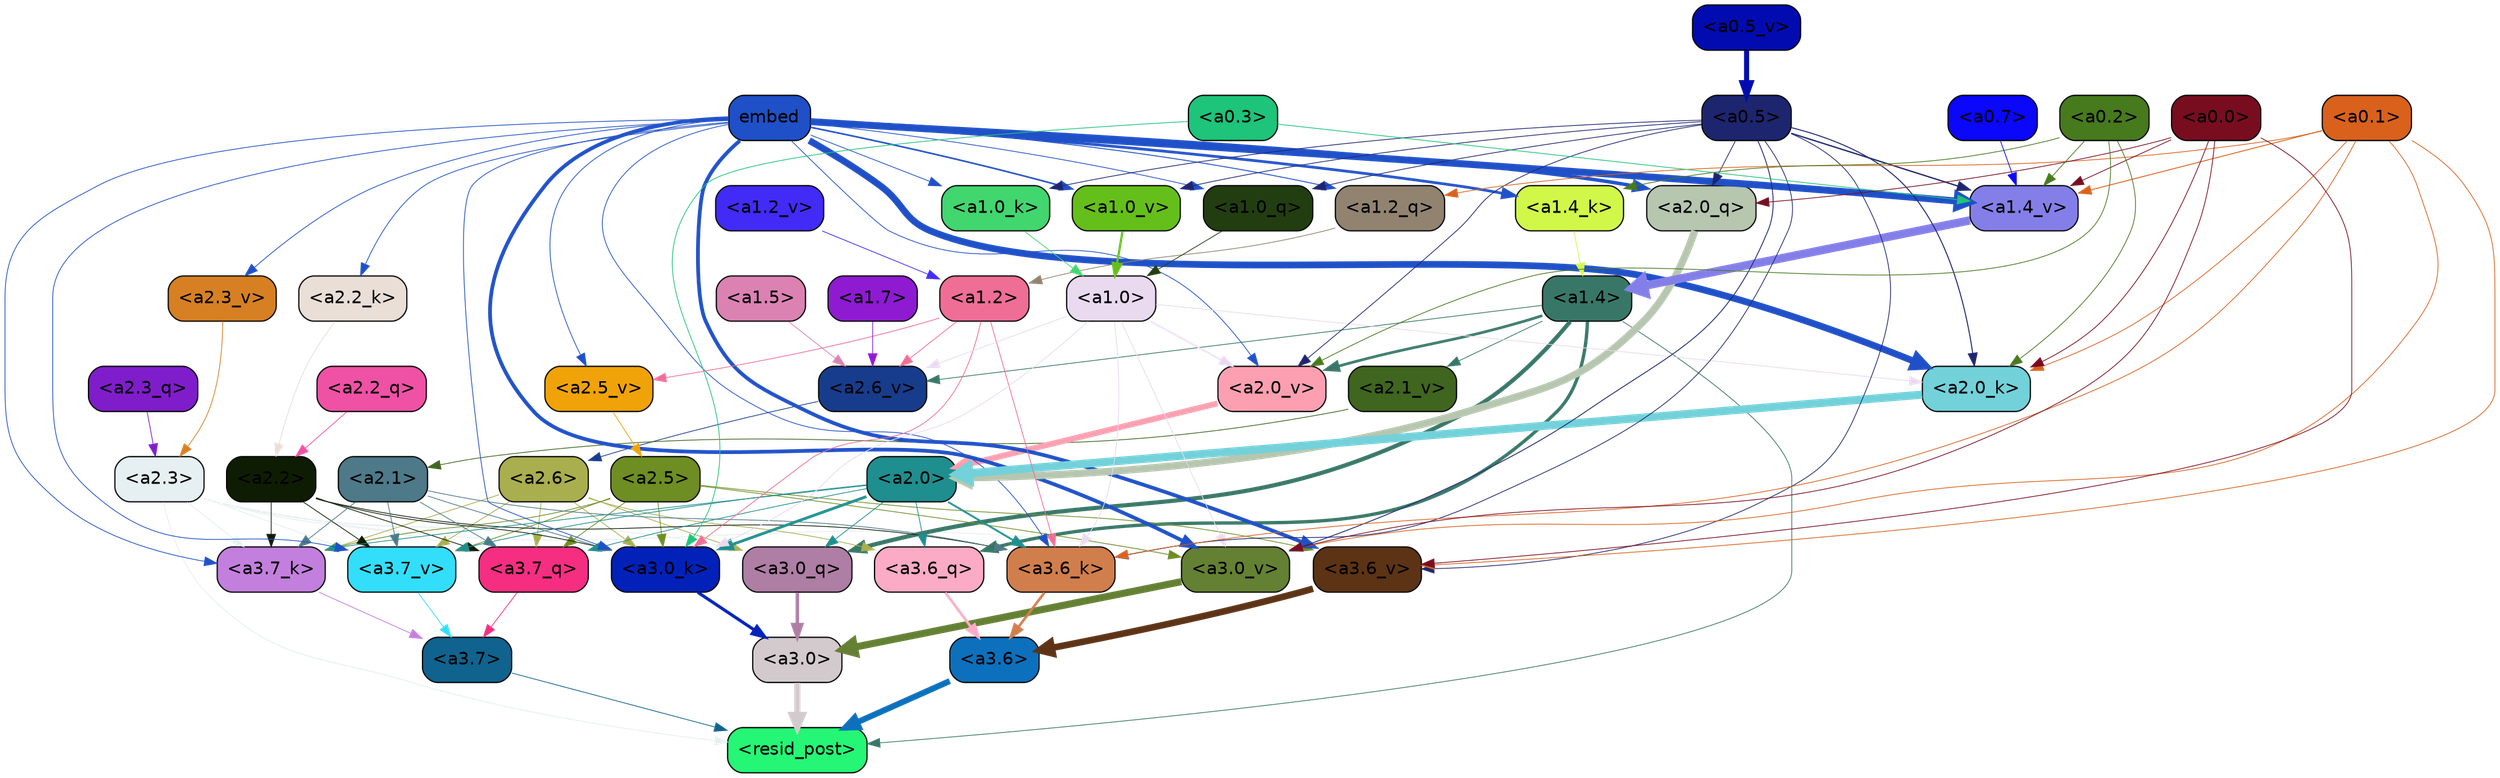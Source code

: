 strict digraph "" {
	graph [bgcolor=transparent,
		layout=dot,
		overlap=false,
		splines=true
	];
	"<a3.7>"	[color=black,
		fillcolor="#0f638e",
		fontname=Helvetica,
		shape=box,
		style="filled, rounded"];
	"<resid_post>"	[color=black,
		fillcolor="#25f675",
		fontname=Helvetica,
		shape=box,
		style="filled, rounded"];
	"<a3.7>" -> "<resid_post>"	[color="#0f638e",
		penwidth=0.6];
	"<a3.6>"	[color=black,
		fillcolor="#0c70bd",
		fontname=Helvetica,
		shape=box,
		style="filled, rounded"];
	"<a3.6>" -> "<resid_post>"	[color="#0c70bd",
		penwidth=4.751612067222595];
	"<a3.0>"	[color=black,
		fillcolor="#d3cacd",
		fontname=Helvetica,
		shape=box,
		style="filled, rounded"];
	"<a3.0>" -> "<resid_post>"	[color="#d3cacd",
		penwidth=4.884142994880676];
	"<a2.3>"	[color=black,
		fillcolor="#e6eff2",
		fontname=Helvetica,
		shape=box,
		style="filled, rounded"];
	"<a2.3>" -> "<resid_post>"	[color="#e6eff2",
		penwidth=0.6];
	"<a3.7_q>"	[color=black,
		fillcolor="#f52e81",
		fontname=Helvetica,
		shape=box,
		style="filled, rounded"];
	"<a2.3>" -> "<a3.7_q>"	[color="#e6eff2",
		penwidth=0.6];
	"<a3.0_q>"	[color=black,
		fillcolor="#ae7ea5",
		fontname=Helvetica,
		shape=box,
		style="filled, rounded"];
	"<a2.3>" -> "<a3.0_q>"	[color="#e6eff2",
		penwidth=0.6];
	"<a3.7_k>"	[color=black,
		fillcolor="#c37fde",
		fontname=Helvetica,
		shape=box,
		style="filled, rounded"];
	"<a2.3>" -> "<a3.7_k>"	[color="#e6eff2",
		penwidth=0.6];
	"<a3.0_k>"	[color=black,
		fillcolor="#0121b9",
		fontname=Helvetica,
		shape=box,
		style="filled, rounded"];
	"<a2.3>" -> "<a3.0_k>"	[color="#e6eff2",
		penwidth=0.6];
	"<a3.7_v>"	[color=black,
		fillcolor="#33defb",
		fontname=Helvetica,
		shape=box,
		style="filled, rounded"];
	"<a2.3>" -> "<a3.7_v>"	[color="#e6eff2",
		penwidth=0.6];
	"<a3.0_v>"	[color=black,
		fillcolor="#648033",
		fontname=Helvetica,
		shape=box,
		style="filled, rounded"];
	"<a2.3>" -> "<a3.0_v>"	[color="#e6eff2",
		penwidth=0.6];
	"<a1.4>"	[color=black,
		fillcolor="#387767",
		fontname=Helvetica,
		shape=box,
		style="filled, rounded"];
	"<a1.4>" -> "<resid_post>"	[color="#387767",
		penwidth=0.6];
	"<a3.6_q>"	[color=black,
		fillcolor="#fbabc5",
		fontname=Helvetica,
		shape=box,
		style="filled, rounded"];
	"<a1.4>" -> "<a3.6_q>"	[color="#387767",
		penwidth=2.6469622254371643];
	"<a1.4>" -> "<a3.0_q>"	[color="#387767",
		penwidth=3.3040847778320312];
	"<a2.6_v>"	[color=black,
		fillcolor="#183c8c",
		fontname=Helvetica,
		shape=box,
		style="filled, rounded"];
	"<a1.4>" -> "<a2.6_v>"	[color="#387767",
		penwidth=0.6];
	"<a2.1_v>"	[color=black,
		fillcolor="#40651f",
		fontname=Helvetica,
		shape=box,
		style="filled, rounded"];
	"<a1.4>" -> "<a2.1_v>"	[color="#387767",
		penwidth=0.6];
	"<a2.0_v>"	[color=black,
		fillcolor="#fca0b1",
		fontname=Helvetica,
		shape=box,
		style="filled, rounded"];
	"<a1.4>" -> "<a2.0_v>"	[color="#387767",
		penwidth=2.1286070346832275];
	"<a3.7_q>" -> "<a3.7>"	[color="#f52e81",
		penwidth=0.6];
	"<a3.6_q>" -> "<a3.6>"	[color="#fbabc5",
		penwidth=2.091020345687866];
	"<a3.0_q>" -> "<a3.0>"	[color="#ae7ea5",
		penwidth=2.7421876192092896];
	"<a3.7_k>" -> "<a3.7>"	[color="#c37fde",
		penwidth=0.6];
	"<a3.6_k>"	[color=black,
		fillcolor="#d17e4d",
		fontname=Helvetica,
		shape=box,
		style="filled, rounded"];
	"<a3.6_k>" -> "<a3.6>"	[color="#d17e4d",
		penwidth=2.048597991466522];
	"<a3.0_k>" -> "<a3.0>"	[color="#0121b9",
		penwidth=2.476402521133423];
	"<a3.7_v>" -> "<a3.7>"	[color="#33defb",
		penwidth=0.6];
	"<a3.6_v>"	[color=black,
		fillcolor="#5c3315",
		fontname=Helvetica,
		shape=box,
		style="filled, rounded"];
	"<a3.6_v>" -> "<a3.6>"	[color="#5c3315",
		penwidth=5.2550448179244995];
	"<a3.0_v>" -> "<a3.0>"	[color="#648033",
		penwidth=5.652270674705505];
	"<a2.6>"	[color=black,
		fillcolor="#a9ae4e",
		fontname=Helvetica,
		shape=box,
		style="filled, rounded"];
	"<a2.6>" -> "<a3.7_q>"	[color="#a9ae4e",
		penwidth=0.6];
	"<a2.6>" -> "<a3.6_q>"	[color="#a9ae4e",
		penwidth=0.6];
	"<a2.6>" -> "<a3.0_q>"	[color="#a9ae4e",
		penwidth=0.6];
	"<a2.6>" -> "<a3.7_k>"	[color="#a9ae4e",
		penwidth=0.6];
	"<a2.6>" -> "<a3.0_k>"	[color="#a9ae4e",
		penwidth=0.6];
	"<a2.6>" -> "<a3.7_v>"	[color="#a9ae4e",
		penwidth=0.6];
	"<a2.5>"	[color=black,
		fillcolor="#6e8d22",
		fontname=Helvetica,
		shape=box,
		style="filled, rounded"];
	"<a2.5>" -> "<a3.7_q>"	[color="#6e8d22",
		penwidth=0.6];
	"<a2.5>" -> "<a3.7_k>"	[color="#6e8d22",
		penwidth=0.6];
	"<a2.5>" -> "<a3.0_k>"	[color="#6e8d22",
		penwidth=0.6];
	"<a2.5>" -> "<a3.7_v>"	[color="#6e8d22",
		penwidth=0.6];
	"<a2.5>" -> "<a3.6_v>"	[color="#6e8d22",
		penwidth=0.6];
	"<a2.5>" -> "<a3.0_v>"	[color="#6e8d22",
		penwidth=0.6];
	"<a2.2>"	[color=black,
		fillcolor="#0e1c04",
		fontname=Helvetica,
		shape=box,
		style="filled, rounded"];
	"<a2.2>" -> "<a3.7_q>"	[color="#0e1c04",
		penwidth=0.6];
	"<a2.2>" -> "<a3.7_k>"	[color="#0e1c04",
		penwidth=0.6];
	"<a2.2>" -> "<a3.6_k>"	[color="#0e1c04",
		penwidth=0.6];
	"<a2.2>" -> "<a3.0_k>"	[color="#0e1c04",
		penwidth=0.6];
	"<a2.2>" -> "<a3.7_v>"	[color="#0e1c04",
		penwidth=0.6];
	"<a2.1>"	[color=black,
		fillcolor="#4e7988",
		fontname=Helvetica,
		shape=box,
		style="filled, rounded"];
	"<a2.1>" -> "<a3.7_q>"	[color="#4e7988",
		penwidth=0.6];
	"<a2.1>" -> "<a3.7_k>"	[color="#4e7988",
		penwidth=0.6];
	"<a2.1>" -> "<a3.6_k>"	[color="#4e7988",
		penwidth=0.6];
	"<a2.1>" -> "<a3.0_k>"	[color="#4e7988",
		penwidth=0.6];
	"<a2.1>" -> "<a3.7_v>"	[color="#4e7988",
		penwidth=0.6];
	"<a2.0>"	[color=black,
		fillcolor="#1f8e8e",
		fontname=Helvetica,
		shape=box,
		style="filled, rounded"];
	"<a2.0>" -> "<a3.7_q>"	[color="#1f8e8e",
		penwidth=0.6];
	"<a2.0>" -> "<a3.6_q>"	[color="#1f8e8e",
		penwidth=0.6];
	"<a2.0>" -> "<a3.0_q>"	[color="#1f8e8e",
		penwidth=0.6];
	"<a2.0>" -> "<a3.7_k>"	[color="#1f8e8e",
		penwidth=0.6];
	"<a2.0>" -> "<a3.6_k>"	[color="#1f8e8e",
		penwidth=1.4757367372512817];
	"<a2.0>" -> "<a3.0_k>"	[color="#1f8e8e",
		penwidth=2.2137351036071777];
	"<a2.0>" -> "<a3.7_v>"	[color="#1f8e8e",
		penwidth=0.6];
	embed	[color=black,
		fillcolor="#1f50c7",
		fontname=Helvetica,
		shape=box,
		style="filled, rounded"];
	embed -> "<a3.7_k>"	[color="#1f50c7",
		penwidth=0.6];
	embed -> "<a3.6_k>"	[color="#1f50c7",
		penwidth=0.6];
	embed -> "<a3.0_k>"	[color="#1f50c7",
		penwidth=0.6];
	embed -> "<a3.7_v>"	[color="#1f50c7",
		penwidth=0.6];
	embed -> "<a3.6_v>"	[color="#1f50c7",
		penwidth=2.9582033157348633];
	embed -> "<a3.0_v>"	[color="#1f50c7",
		penwidth=2.972973108291626];
	"<a2.0_q>"	[color=black,
		fillcolor="#b6c6af",
		fontname=Helvetica,
		shape=box,
		style="filled, rounded"];
	embed -> "<a2.0_q>"	[color="#1f50c7",
		penwidth=2.7699792869389057];
	"<a2.2_k>"	[color=black,
		fillcolor="#e9dfd7",
		fontname=Helvetica,
		shape=box,
		style="filled, rounded"];
	embed -> "<a2.2_k>"	[color="#1f50c7",
		penwidth=0.6];
	"<a2.0_k>"	[color=black,
		fillcolor="#73d1da",
		fontname=Helvetica,
		shape=box,
		style="filled, rounded"];
	embed -> "<a2.0_k>"	[color="#1f50c7",
		penwidth=5.362775564193726];
	"<a2.5_v>"	[color=black,
		fillcolor="#f0a308",
		fontname=Helvetica,
		shape=box,
		style="filled, rounded"];
	embed -> "<a2.5_v>"	[color="#1f50c7",
		penwidth=0.6];
	"<a2.3_v>"	[color=black,
		fillcolor="#d68023",
		fontname=Helvetica,
		shape=box,
		style="filled, rounded"];
	embed -> "<a2.3_v>"	[color="#1f50c7",
		penwidth=0.6];
	embed -> "<a2.0_v>"	[color="#1f50c7",
		penwidth=0.6];
	"<a1.2_q>"	[color=black,
		fillcolor="#918370",
		fontname=Helvetica,
		shape=box,
		style="filled, rounded"];
	embed -> "<a1.2_q>"	[color="#1f50c7",
		penwidth=0.7193574905395508];
	"<a1.0_q>"	[color=black,
		fillcolor="#223e11",
		fontname=Helvetica,
		shape=box,
		style="filled, rounded"];
	embed -> "<a1.0_q>"	[color="#1f50c7",
		penwidth=0.6];
	"<a1.4_k>"	[color=black,
		fillcolor="#d1f749",
		fontname=Helvetica,
		shape=box,
		style="filled, rounded"];
	embed -> "<a1.4_k>"	[color="#1f50c7",
		penwidth=2.147887945175171];
	"<a1.0_k>"	[color=black,
		fillcolor="#42d66f",
		fontname=Helvetica,
		shape=box,
		style="filled, rounded"];
	embed -> "<a1.0_k>"	[color="#1f50c7",
		penwidth=0.6];
	"<a1.4_v>"	[color=black,
		fillcolor="#847fe8",
		fontname=Helvetica,
		shape=box,
		style="filled, rounded"];
	embed -> "<a1.4_v>"	[color="#1f50c7",
		penwidth=5.545122385025024];
	"<a1.0_v>"	[color=black,
		fillcolor="#65bf1b",
		fontname=Helvetica,
		shape=box,
		style="filled, rounded"];
	embed -> "<a1.0_v>"	[color="#1f50c7",
		penwidth=1.26444411277771];
	"<a1.2>"	[color=black,
		fillcolor="#ef6e96",
		fontname=Helvetica,
		shape=box,
		style="filled, rounded"];
	"<a1.2>" -> "<a3.6_k>"	[color="#ef6e96",
		penwidth=0.6];
	"<a1.2>" -> "<a3.0_k>"	[color="#ef6e96",
		penwidth=0.6];
	"<a1.2>" -> "<a2.6_v>"	[color="#ef6e96",
		penwidth=0.6];
	"<a1.2>" -> "<a2.5_v>"	[color="#ef6e96",
		penwidth=0.6];
	"<a1.0>"	[color=black,
		fillcolor="#e9daf0",
		fontname=Helvetica,
		shape=box,
		style="filled, rounded"];
	"<a1.0>" -> "<a3.6_k>"	[color="#e9daf0",
		penwidth=0.6];
	"<a1.0>" -> "<a3.0_k>"	[color="#e9daf0",
		penwidth=0.6];
	"<a1.0>" -> "<a3.0_v>"	[color="#e9daf0",
		penwidth=0.6];
	"<a1.0>" -> "<a2.0_k>"	[color="#e9daf0",
		penwidth=0.6];
	"<a1.0>" -> "<a2.6_v>"	[color="#e9daf0",
		penwidth=0.6];
	"<a1.0>" -> "<a2.0_v>"	[color="#e9daf0",
		penwidth=1.2240618467330933];
	"<a0.5>"	[color=black,
		fillcolor="#1d256f",
		fontname=Helvetica,
		shape=box,
		style="filled, rounded"];
	"<a0.5>" -> "<a3.6_k>"	[color="#1d256f",
		penwidth=0.6];
	"<a0.5>" -> "<a3.6_v>"	[color="#1d256f",
		penwidth=0.6];
	"<a0.5>" -> "<a3.0_v>"	[color="#1d256f",
		penwidth=0.6790935099124908];
	"<a0.5>" -> "<a2.0_q>"	[color="#1d256f",
		penwidth=0.6];
	"<a0.5>" -> "<a2.0_k>"	[color="#1d256f",
		penwidth=0.7897988557815552];
	"<a0.5>" -> "<a2.0_v>"	[color="#1d256f",
		penwidth=0.6];
	"<a0.5>" -> "<a1.0_q>"	[color="#1d256f",
		penwidth=0.6];
	"<a0.5>" -> "<a1.0_k>"	[color="#1d256f",
		penwidth=0.6];
	"<a0.5>" -> "<a1.4_v>"	[color="#1d256f",
		penwidth=1.0479987859725952];
	"<a0.5>" -> "<a1.0_v>"	[color="#1d256f",
		penwidth=0.6];
	"<a0.1>"	[color=black,
		fillcolor="#d9611c",
		fontname=Helvetica,
		shape=box,
		style="filled, rounded"];
	"<a0.1>" -> "<a3.6_k>"	[color="#d9611c",
		penwidth=0.6];
	"<a0.1>" -> "<a3.6_v>"	[color="#d9611c",
		penwidth=0.6];
	"<a0.1>" -> "<a3.0_v>"	[color="#d9611c",
		penwidth=0.6];
	"<a0.1>" -> "<a2.0_k>"	[color="#d9611c",
		penwidth=0.6];
	"<a0.1>" -> "<a1.2_q>"	[color="#d9611c",
		penwidth=0.6];
	"<a0.1>" -> "<a1.4_v>"	[color="#d9611c",
		penwidth=0.7031502723693848];
	"<a0.3>"	[color=black,
		fillcolor="#1dc47a",
		fontname=Helvetica,
		shape=box,
		style="filled, rounded"];
	"<a0.3>" -> "<a3.0_k>"	[color="#1dc47a",
		penwidth=0.6];
	"<a0.3>" -> "<a1.4_v>"	[color="#1dc47a",
		penwidth=0.6];
	"<a0.0>"	[color=black,
		fillcolor="#780d20",
		fontname=Helvetica,
		shape=box,
		style="filled, rounded"];
	"<a0.0>" -> "<a3.6_v>"	[color="#780d20",
		penwidth=0.6];
	"<a0.0>" -> "<a3.0_v>"	[color="#780d20",
		penwidth=0.6];
	"<a0.0>" -> "<a2.0_q>"	[color="#780d20",
		penwidth=0.6];
	"<a0.0>" -> "<a2.0_k>"	[color="#780d20",
		penwidth=0.6];
	"<a0.0>" -> "<a1.4_v>"	[color="#780d20",
		penwidth=0.6];
	"<a2.3_q>"	[color=black,
		fillcolor="#7f1dca",
		fontname=Helvetica,
		shape=box,
		style="filled, rounded"];
	"<a2.3_q>" -> "<a2.3>"	[color="#7f1dca",
		penwidth=0.6];
	"<a2.2_q>"	[color=black,
		fillcolor="#ef51a5",
		fontname=Helvetica,
		shape=box,
		style="filled, rounded"];
	"<a2.2_q>" -> "<a2.2>"	[color="#ef51a5",
		penwidth=0.6];
	"<a2.0_q>" -> "<a2.0>"	[color="#b6c6af",
		penwidth=5.819834470748901];
	"<a2.2_k>" -> "<a2.2>"	[color="#e9dfd7",
		penwidth=0.6];
	"<a2.0_k>" -> "<a2.0>"	[color="#73d1da",
		penwidth=6.470837593078613];
	"<a2.6_v>" -> "<a2.6>"	[color="#183c8c",
		penwidth=0.6];
	"<a2.5_v>" -> "<a2.5>"	[color="#f0a308",
		penwidth=0.6];
	"<a2.3_v>" -> "<a2.3>"	[color="#d68023",
		penwidth=0.6];
	"<a2.1_v>" -> "<a2.1>"	[color="#40651f",
		penwidth=0.6];
	"<a2.0_v>" -> "<a2.0>"	[color="#fca0b1",
		penwidth=4.5950857400894165];
	"<a0.2>"	[color=black,
		fillcolor="#47791d",
		fontname=Helvetica,
		shape=box,
		style="filled, rounded"];
	"<a0.2>" -> "<a2.0_k>"	[color="#47791d",
		penwidth=0.6];
	"<a0.2>" -> "<a2.0_v>"	[color="#47791d",
		penwidth=0.6];
	"<a0.2>" -> "<a1.4_k>"	[color="#47791d",
		penwidth=0.6];
	"<a0.2>" -> "<a1.4_v>"	[color="#47791d",
		penwidth=0.6];
	"<a1.7>"	[color=black,
		fillcolor="#8e1ad2",
		fontname=Helvetica,
		shape=box,
		style="filled, rounded"];
	"<a1.7>" -> "<a2.6_v>"	[color="#8e1ad2",
		penwidth=0.6];
	"<a1.5>"	[color=black,
		fillcolor="#db82b3",
		fontname=Helvetica,
		shape=box,
		style="filled, rounded"];
	"<a1.5>" -> "<a2.6_v>"	[color="#db82b3",
		penwidth=0.6];
	"<a1.2_q>" -> "<a1.2>"	[color="#918370",
		penwidth=0.6];
	"<a1.0_q>" -> "<a1.0>"	[color="#223e11",
		penwidth=0.6];
	"<a1.4_k>" -> "<a1.4>"	[color="#d1f749",
		penwidth=0.6];
	"<a1.0_k>" -> "<a1.0>"	[color="#42d66f",
		penwidth=0.6];
	"<a1.4_v>" -> "<a1.4>"	[color="#847fe8",
		penwidth=6.635385513305664];
	"<a1.2_v>"	[color=black,
		fillcolor="#422bf6",
		fontname=Helvetica,
		shape=box,
		style="filled, rounded"];
	"<a1.2_v>" -> "<a1.2>"	[color="#422bf6",
		penwidth=0.6];
	"<a1.0_v>" -> "<a1.0>"	[color="#65bf1b",
		penwidth=1.807669460773468];
	"<a0.7>"	[color=black,
		fillcolor="#0a07fa",
		fontname=Helvetica,
		shape=box,
		style="filled, rounded"];
	"<a0.7>" -> "<a1.4_v>"	[color="#0a07fa",
		penwidth=0.6];
	"<a0.5_v>"	[color=black,
		fillcolor="#020baf",
		fontname=Helvetica,
		shape=box,
		style="filled, rounded"];
	"<a0.5_v>" -> "<a0.5>"	[color="#020baf",
		penwidth=4.0294036865234375];
}
